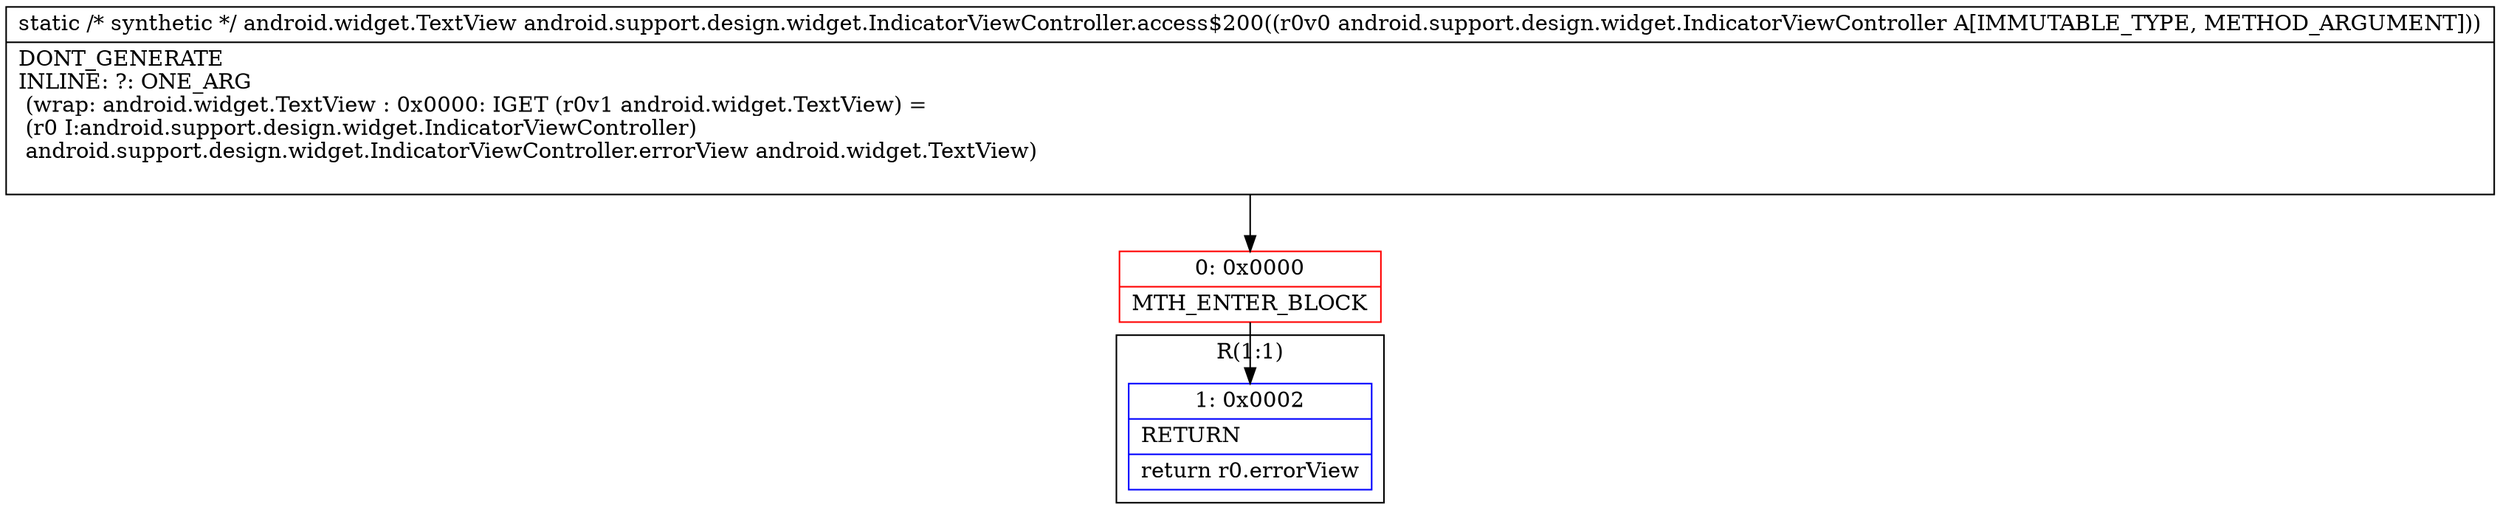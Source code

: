 digraph "CFG forandroid.support.design.widget.IndicatorViewController.access$200(Landroid\/support\/design\/widget\/IndicatorViewController;)Landroid\/widget\/TextView;" {
subgraph cluster_Region_122118646 {
label = "R(1:1)";
node [shape=record,color=blue];
Node_1 [shape=record,label="{1\:\ 0x0002|RETURN\l|return r0.errorView\l}"];
}
Node_0 [shape=record,color=red,label="{0\:\ 0x0000|MTH_ENTER_BLOCK\l}"];
MethodNode[shape=record,label="{static \/* synthetic *\/ android.widget.TextView android.support.design.widget.IndicatorViewController.access$200((r0v0 android.support.design.widget.IndicatorViewController A[IMMUTABLE_TYPE, METHOD_ARGUMENT]))  | DONT_GENERATE\lINLINE: ?: ONE_ARG  \l  (wrap: android.widget.TextView : 0x0000: IGET  (r0v1 android.widget.TextView) = \l  (r0 I:android.support.design.widget.IndicatorViewController)\l android.support.design.widget.IndicatorViewController.errorView android.widget.TextView)\l\l}"];
MethodNode -> Node_0;
Node_0 -> Node_1;
}

